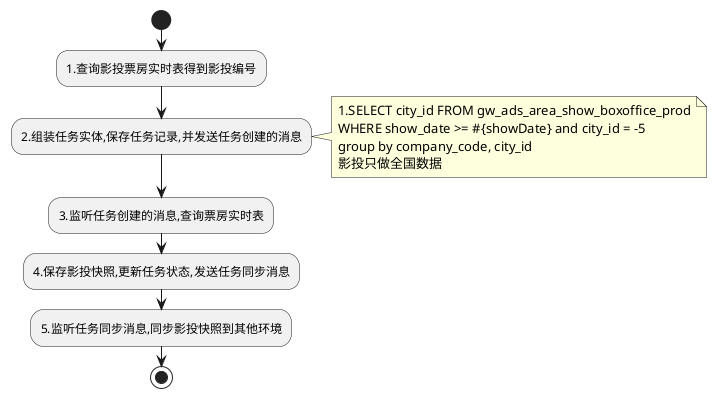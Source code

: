 @startuml
'https://plantuml.com/activity-diagram-beta

start
:1.查询影投票房实时表得到影投编号;
:2.组装任务实体,保存任务记录,并发送任务创建的消息;
note right
    1.SELECT city_id FROM gw_ads_area_show_boxoffice_prod
    WHERE show_date >= #{showDate} and city_id = -5
    group by company_code, city_id
    影投只做全国数据
end note
:3.监听任务创建的消息,查询票房实时表;
:4.保存影投快照,更新任务状态,发送任务同步消息;
:5.监听任务同步消息,同步影投快照到其他环境;
stop

@enduml
